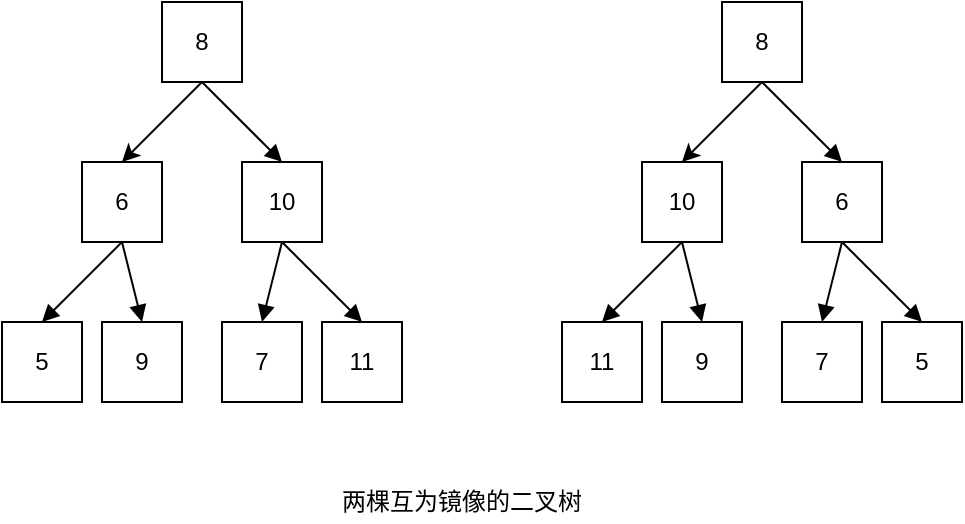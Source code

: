<mxfile version="15.3.5" type="device"><diagram id="_4HsGsSuDhnGjJQIsGaQ" name="第 1 页"><mxGraphModel dx="749" dy="633" grid="1" gridSize="10" guides="1" tooltips="1" connect="1" arrows="1" fold="1" page="1" pageScale="1" pageWidth="827" pageHeight="1169" math="0" shadow="0"><root><mxCell id="0"/><mxCell id="1" parent="0"/><mxCell id="VuwB9L9AFC96lov8KtaP-12" style="edgeStyle=none;curved=1;rounded=0;orthogonalLoop=1;jettySize=auto;html=1;exitX=0.5;exitY=1;exitDx=0;exitDy=0;entryX=0.5;entryY=0;entryDx=0;entryDy=0;endArrow=block;endFill=1;sourcePerimeterSpacing=4;targetPerimeterSpacing=4;" edge="1" parent="1" source="VuwB9L9AFC96lov8KtaP-1" target="VuwB9L9AFC96lov8KtaP-3"><mxGeometry relative="1" as="geometry"/></mxCell><mxCell id="VuwB9L9AFC96lov8KtaP-1" value="8" style="whiteSpace=wrap;html=1;aspect=fixed;hachureGap=4;pointerEvents=0;" vertex="1" parent="1"><mxGeometry x="240" y="320" width="40" height="40" as="geometry"/></mxCell><mxCell id="VuwB9L9AFC96lov8KtaP-13" style="edgeStyle=none;curved=1;rounded=0;orthogonalLoop=1;jettySize=auto;html=1;exitX=0.5;exitY=1;exitDx=0;exitDy=0;entryX=0.5;entryY=0;entryDx=0;entryDy=0;endArrow=block;endFill=1;sourcePerimeterSpacing=4;targetPerimeterSpacing=4;" edge="1" parent="1" source="VuwB9L9AFC96lov8KtaP-2" target="VuwB9L9AFC96lov8KtaP-4"><mxGeometry relative="1" as="geometry"/></mxCell><mxCell id="VuwB9L9AFC96lov8KtaP-14" style="edgeStyle=none;curved=1;rounded=0;orthogonalLoop=1;jettySize=auto;html=1;exitX=0.5;exitY=1;exitDx=0;exitDy=0;entryX=0.5;entryY=0;entryDx=0;entryDy=0;endArrow=block;endFill=1;sourcePerimeterSpacing=4;targetPerimeterSpacing=4;" edge="1" parent="1" source="VuwB9L9AFC96lov8KtaP-2" target="VuwB9L9AFC96lov8KtaP-5"><mxGeometry relative="1" as="geometry"/></mxCell><mxCell id="VuwB9L9AFC96lov8KtaP-2" value="6" style="whiteSpace=wrap;html=1;aspect=fixed;hachureGap=4;pointerEvents=0;" vertex="1" parent="1"><mxGeometry x="200" y="400" width="40" height="40" as="geometry"/></mxCell><mxCell id="VuwB9L9AFC96lov8KtaP-15" style="edgeStyle=none;curved=1;rounded=0;orthogonalLoop=1;jettySize=auto;html=1;exitX=0.5;exitY=1;exitDx=0;exitDy=0;entryX=0.5;entryY=0;entryDx=0;entryDy=0;endArrow=block;endFill=1;sourcePerimeterSpacing=4;targetPerimeterSpacing=4;" edge="1" parent="1" source="VuwB9L9AFC96lov8KtaP-3" target="VuwB9L9AFC96lov8KtaP-6"><mxGeometry relative="1" as="geometry"/></mxCell><mxCell id="VuwB9L9AFC96lov8KtaP-16" style="edgeStyle=none;curved=1;rounded=0;orthogonalLoop=1;jettySize=auto;html=1;exitX=0.5;exitY=1;exitDx=0;exitDy=0;entryX=0.5;entryY=0;entryDx=0;entryDy=0;endArrow=block;endFill=1;sourcePerimeterSpacing=4;targetPerimeterSpacing=4;" edge="1" parent="1" source="VuwB9L9AFC96lov8KtaP-3" target="VuwB9L9AFC96lov8KtaP-7"><mxGeometry relative="1" as="geometry"/></mxCell><mxCell id="VuwB9L9AFC96lov8KtaP-3" value="10" style="whiteSpace=wrap;html=1;aspect=fixed;hachureGap=4;pointerEvents=0;" vertex="1" parent="1"><mxGeometry x="280" y="400" width="40" height="40" as="geometry"/></mxCell><mxCell id="VuwB9L9AFC96lov8KtaP-4" value="5" style="whiteSpace=wrap;html=1;aspect=fixed;hachureGap=4;pointerEvents=0;" vertex="1" parent="1"><mxGeometry x="160" y="480" width="40" height="40" as="geometry"/></mxCell><mxCell id="VuwB9L9AFC96lov8KtaP-5" value="9" style="whiteSpace=wrap;html=1;aspect=fixed;hachureGap=4;pointerEvents=0;" vertex="1" parent="1"><mxGeometry x="210" y="480" width="40" height="40" as="geometry"/></mxCell><mxCell id="VuwB9L9AFC96lov8KtaP-6" value="7" style="whiteSpace=wrap;html=1;aspect=fixed;hachureGap=4;pointerEvents=0;" vertex="1" parent="1"><mxGeometry x="270" y="480" width="40" height="40" as="geometry"/></mxCell><mxCell id="VuwB9L9AFC96lov8KtaP-7" value="11" style="whiteSpace=wrap;html=1;aspect=fixed;hachureGap=4;pointerEvents=0;" vertex="1" parent="1"><mxGeometry x="320" y="480" width="40" height="40" as="geometry"/></mxCell><mxCell id="VuwB9L9AFC96lov8KtaP-11" value="" style="endArrow=classic;html=1;sourcePerimeterSpacing=4;targetPerimeterSpacing=4;exitX=0.5;exitY=1;exitDx=0;exitDy=0;" edge="1" parent="1" source="VuwB9L9AFC96lov8KtaP-1"><mxGeometry width="50" height="50" relative="1" as="geometry"><mxPoint x="360" y="510" as="sourcePoint"/><mxPoint x="220" y="400" as="targetPoint"/></mxGeometry></mxCell><mxCell id="VuwB9L9AFC96lov8KtaP-17" style="edgeStyle=none;curved=1;rounded=0;orthogonalLoop=1;jettySize=auto;html=1;exitX=0.5;exitY=1;exitDx=0;exitDy=0;entryX=0.5;entryY=0;entryDx=0;entryDy=0;endArrow=block;endFill=1;sourcePerimeterSpacing=4;targetPerimeterSpacing=4;" edge="1" parent="1" source="VuwB9L9AFC96lov8KtaP-18" target="VuwB9L9AFC96lov8KtaP-24"><mxGeometry relative="1" as="geometry"/></mxCell><mxCell id="VuwB9L9AFC96lov8KtaP-18" value="8" style="whiteSpace=wrap;html=1;aspect=fixed;hachureGap=4;pointerEvents=0;" vertex="1" parent="1"><mxGeometry x="520" y="320" width="40" height="40" as="geometry"/></mxCell><mxCell id="VuwB9L9AFC96lov8KtaP-19" style="edgeStyle=none;curved=1;rounded=0;orthogonalLoop=1;jettySize=auto;html=1;exitX=0.5;exitY=1;exitDx=0;exitDy=0;entryX=0.5;entryY=0;entryDx=0;entryDy=0;endArrow=block;endFill=1;sourcePerimeterSpacing=4;targetPerimeterSpacing=4;" edge="1" parent="1" source="VuwB9L9AFC96lov8KtaP-21" target="VuwB9L9AFC96lov8KtaP-25"><mxGeometry relative="1" as="geometry"/></mxCell><mxCell id="VuwB9L9AFC96lov8KtaP-20" style="edgeStyle=none;curved=1;rounded=0;orthogonalLoop=1;jettySize=auto;html=1;exitX=0.5;exitY=1;exitDx=0;exitDy=0;entryX=0.5;entryY=0;entryDx=0;entryDy=0;endArrow=block;endFill=1;sourcePerimeterSpacing=4;targetPerimeterSpacing=4;" edge="1" parent="1" source="VuwB9L9AFC96lov8KtaP-21" target="VuwB9L9AFC96lov8KtaP-26"><mxGeometry relative="1" as="geometry"/></mxCell><mxCell id="VuwB9L9AFC96lov8KtaP-21" value="10" style="whiteSpace=wrap;html=1;aspect=fixed;hachureGap=4;pointerEvents=0;" vertex="1" parent="1"><mxGeometry x="480" y="400" width="40" height="40" as="geometry"/></mxCell><mxCell id="VuwB9L9AFC96lov8KtaP-22" style="edgeStyle=none;curved=1;rounded=0;orthogonalLoop=1;jettySize=auto;html=1;exitX=0.5;exitY=1;exitDx=0;exitDy=0;entryX=0.5;entryY=0;entryDx=0;entryDy=0;endArrow=block;endFill=1;sourcePerimeterSpacing=4;targetPerimeterSpacing=4;" edge="1" parent="1" source="VuwB9L9AFC96lov8KtaP-24" target="VuwB9L9AFC96lov8KtaP-27"><mxGeometry relative="1" as="geometry"/></mxCell><mxCell id="VuwB9L9AFC96lov8KtaP-23" style="edgeStyle=none;curved=1;rounded=0;orthogonalLoop=1;jettySize=auto;html=1;exitX=0.5;exitY=1;exitDx=0;exitDy=0;entryX=0.5;entryY=0;entryDx=0;entryDy=0;endArrow=block;endFill=1;sourcePerimeterSpacing=4;targetPerimeterSpacing=4;" edge="1" parent="1" source="VuwB9L9AFC96lov8KtaP-24" target="VuwB9L9AFC96lov8KtaP-28"><mxGeometry relative="1" as="geometry"/></mxCell><mxCell id="VuwB9L9AFC96lov8KtaP-24" value="6" style="whiteSpace=wrap;html=1;aspect=fixed;hachureGap=4;pointerEvents=0;" vertex="1" parent="1"><mxGeometry x="560" y="400" width="40" height="40" as="geometry"/></mxCell><mxCell id="VuwB9L9AFC96lov8KtaP-25" value="11" style="whiteSpace=wrap;html=1;aspect=fixed;hachureGap=4;pointerEvents=0;" vertex="1" parent="1"><mxGeometry x="440" y="480" width="40" height="40" as="geometry"/></mxCell><mxCell id="VuwB9L9AFC96lov8KtaP-26" value="9" style="whiteSpace=wrap;html=1;aspect=fixed;hachureGap=4;pointerEvents=0;" vertex="1" parent="1"><mxGeometry x="490" y="480" width="40" height="40" as="geometry"/></mxCell><mxCell id="VuwB9L9AFC96lov8KtaP-27" value="7" style="whiteSpace=wrap;html=1;aspect=fixed;hachureGap=4;pointerEvents=0;" vertex="1" parent="1"><mxGeometry x="550" y="480" width="40" height="40" as="geometry"/></mxCell><mxCell id="VuwB9L9AFC96lov8KtaP-28" value="5" style="whiteSpace=wrap;html=1;aspect=fixed;hachureGap=4;pointerEvents=0;" vertex="1" parent="1"><mxGeometry x="600" y="480" width="40" height="40" as="geometry"/></mxCell><mxCell id="VuwB9L9AFC96lov8KtaP-29" value="" style="endArrow=classic;html=1;sourcePerimeterSpacing=4;targetPerimeterSpacing=4;exitX=0.5;exitY=1;exitDx=0;exitDy=0;" edge="1" parent="1" source="VuwB9L9AFC96lov8KtaP-18"><mxGeometry width="50" height="50" relative="1" as="geometry"><mxPoint x="640" y="510" as="sourcePoint"/><mxPoint x="500" y="400" as="targetPoint"/></mxGeometry></mxCell><mxCell id="VuwB9L9AFC96lov8KtaP-30" value="两棵互为镜像的二叉树" style="text;html=1;strokeColor=none;fillColor=none;align=center;verticalAlign=middle;whiteSpace=wrap;rounded=0;hachureGap=4;pointerEvents=0;" vertex="1" parent="1"><mxGeometry x="320" y="560" width="140" height="20" as="geometry"/></mxCell></root></mxGraphModel></diagram></mxfile>